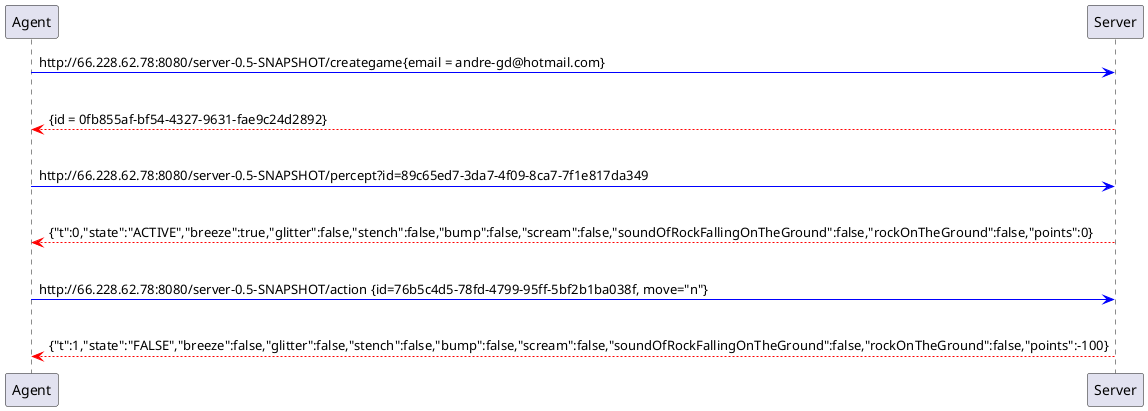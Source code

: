@startuml

Agent -[#blue]> Server : http://66.228.62.78:8080/server-0.5-SNAPSHOT/creategame{email = andre-gd@hotmail.com}
|||
Server --[#red]> Agent : {id = 0fb855af-bf54-4327-9631-fae9c24d2892}
|||
Agent -[#blue]> Server : http://66.228.62.78:8080/server-0.5-SNAPSHOT/percept?id=89c65ed7-3da7-4f09-8ca7-7f1e817da349
|||
Server --[#red]> Agent : {"t":0,"state":"ACTIVE","breeze":true,"glitter":false,"stench":false,"bump":false,"scream":false,"soundOfRockFallingOnTheGround":false,"rockOnTheGround":false,"points":0}
|||
Agent -[#blue]> Server : http://66.228.62.78:8080/server-0.5-SNAPSHOT/action {id=76b5c4d5-78fd-4799-95ff-5bf2b1ba038f, move="n"}
|||
Server --[#red]> Agent : {"t":1,"state":"FALSE","breeze":false,"glitter":false,"stench":false,"bump":false,"scream":false,"soundOfRockFallingOnTheGround":false,"rockOnTheGround":false,"points":-100}

@enduml
